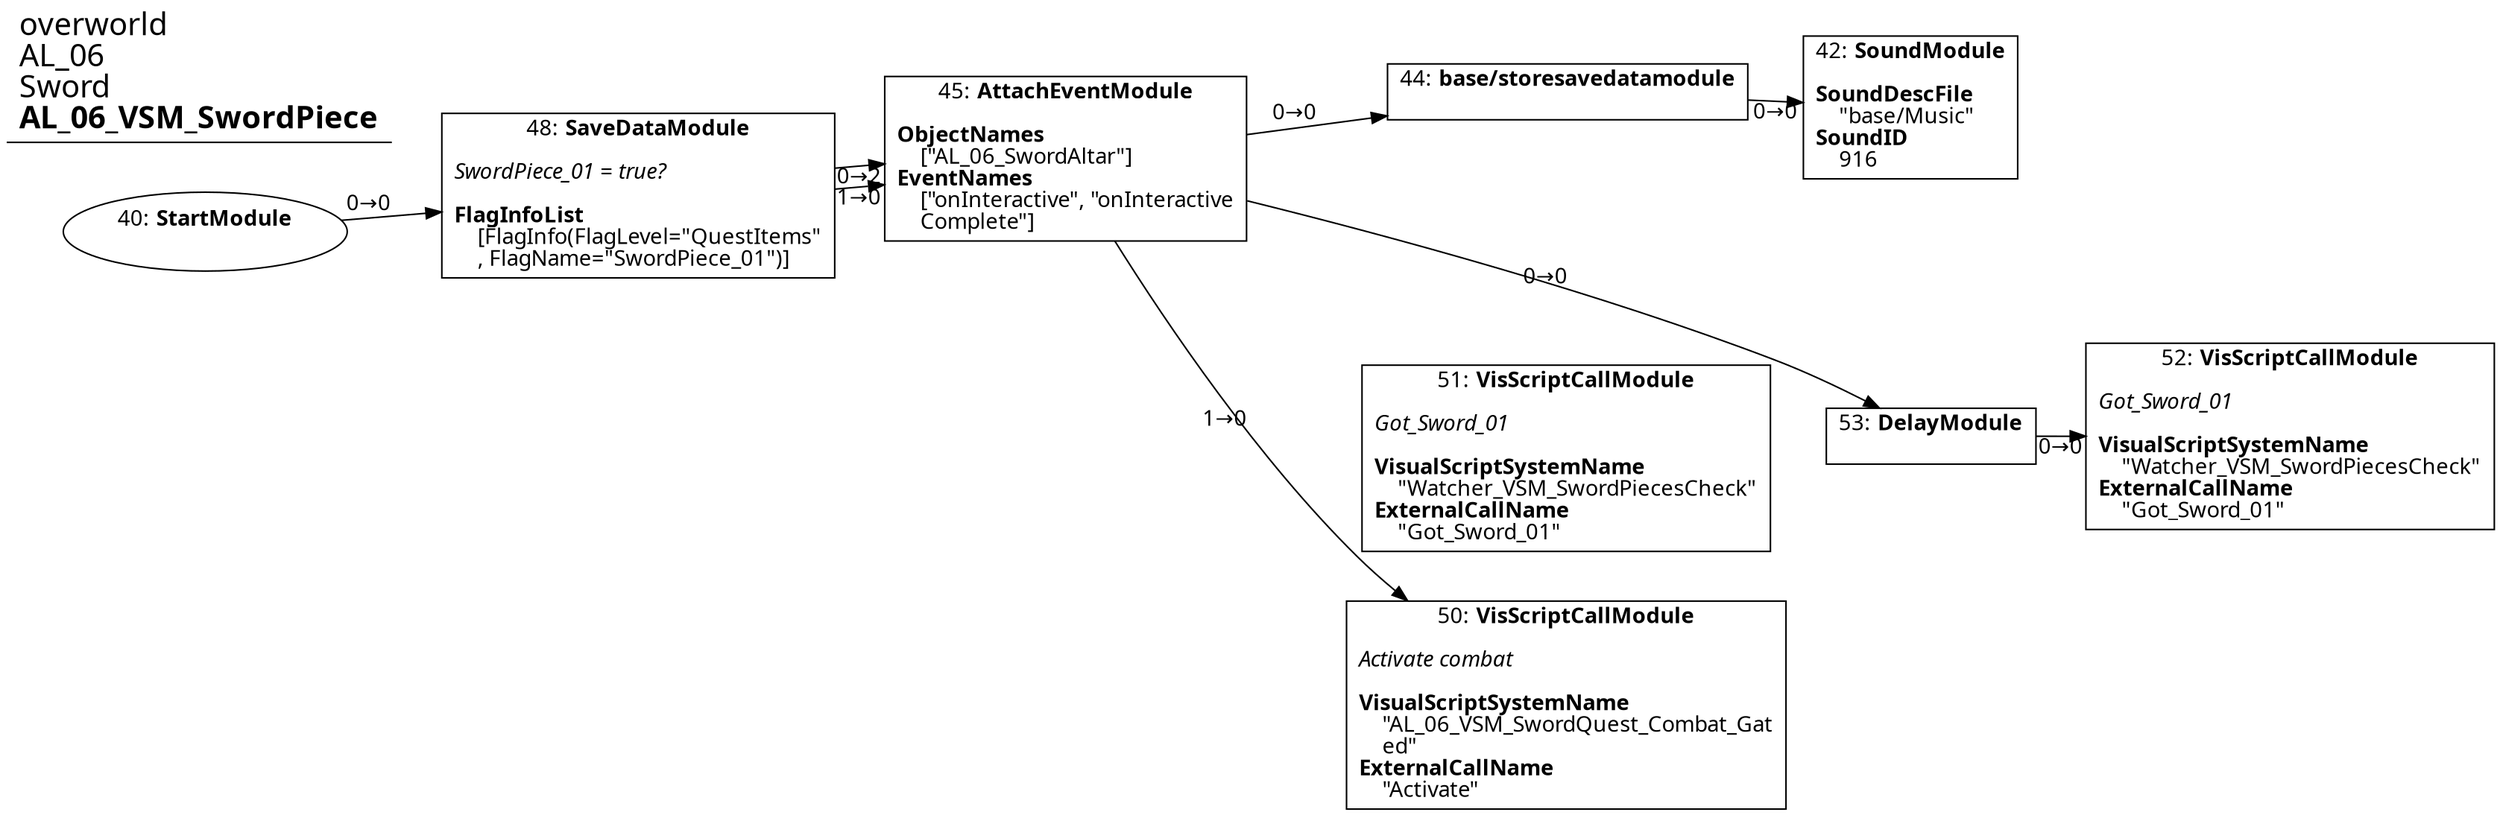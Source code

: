 digraph {
    layout = fdp;
    overlap = prism;
    sep = "+16";
    splines = spline;

    node [ shape = box ];

    graph [ fontname = "Segoe UI" ];
    node [ fontname = "Segoe UI" ];
    edge [ fontname = "Segoe UI" ];

    40 [ label = <40: <b>StartModule</b><br/><br/>> ];
    40 [ shape = oval ]
    40 [ pos = "-0.254,-0.15400001!" ];
    40 -> 48 [ label = "0→0" ];

    42 [ label = <42: <b>SoundModule</b><br/><br/><b>SoundDescFile</b><br align="left"/>    &quot;base/Music&quot;<br align="left"/><b>SoundID</b><br align="left"/>    916<br align="left"/>> ];
    42 [ pos = "0.754,-0.109000005!" ];

    44 [ label = <44: <b>base/storesavedatamodule</b><br/><br/>> ];
    44 [ pos = "0.54700005,-0.109000005!" ];
    44 -> 42 [ label = "0→0" ];

    45 [ label = <45: <b>AttachEventModule</b><br/><br/><b>ObjectNames</b><br align="left"/>    [&quot;AL_06_SwordAltar&quot;]<br align="left"/><b>EventNames</b><br align="left"/>    [&quot;onInteractive&quot;, &quot;onInteractive<br align="left"/>    Complete&quot;]<br align="left"/>> ];
    45 [ pos = "0.21400002,-0.143!" ];
    45 -> 44 [ label = "0→0" ];
    45 -> 50 [ label = "1→0" ];
    45 -> 53 [ label = "0→0" ];

    48 [ label = <48: <b>SaveDataModule</b><br/><br/><i>SwordPiece_01 = true?<br align="left"/></i><br align="left"/><b>FlagInfoList</b><br align="left"/>    [FlagInfo(FlagLevel=&quot;QuestItems&quot;<br align="left"/>    , FlagName=&quot;SwordPiece_01&quot;)]<br align="left"/>> ];
    48 [ pos = "-0.07,-0.15400001!" ];
    48 -> 45 [ label = "0→2" ];
    48 -> 45 [ label = "1→0" ];

    50 [ label = <50: <b>VisScriptCallModule</b><br/><br/><i>Activate combat<br align="left"/></i><br align="left"/><b>VisualScriptSystemName</b><br align="left"/>    &quot;AL_06_VSM_SwordQuest_Combat_Gat<br align="left"/>    ed&quot;<br align="left"/><b>ExternalCallName</b><br align="left"/>    &quot;Activate&quot;<br align="left"/>> ];
    50 [ pos = "0.546,-0.42700002!" ];

    51 [ label = <51: <b>VisScriptCallModule</b><br/><br/><i>Got_Sword_01<br align="left"/></i><br align="left"/><b>VisualScriptSystemName</b><br align="left"/>    &quot;Watcher_VSM_SwordPiecesCheck&quot;<br align="left"/><b>ExternalCallName</b><br align="left"/>    &quot;Got_Sword_01&quot;<br align="left"/>> ];
    51 [ pos = "0.546,-0.34500003!" ];

    52 [ label = <52: <b>VisScriptCallModule</b><br/><br/><i>Got_Sword_01<br align="left"/></i><br align="left"/><b>VisualScriptSystemName</b><br align="left"/>    &quot;Watcher_VSM_SwordPiecesCheck&quot;<br align="left"/><b>ExternalCallName</b><br align="left"/>    &quot;Got_Sword_01&quot;<br align="left"/>> ];
    52 [ pos = "0.95000005,-0.3!" ];

    53 [ label = <53: <b>DelayModule</b><br/><br/>> ];
    53 [ pos = "0.786,-0.3!" ];
    53 -> 52 [ label = "0→0" ];

    title [ pos = "-0.25500003,-0.108!" ];
    title [ shape = underline ];
    title [ label = <<font point-size="20">overworld<br align="left"/>AL_06<br align="left"/>Sword<br align="left"/><b>AL_06_VSM_SwordPiece</b><br align="left"/></font>> ];
}
